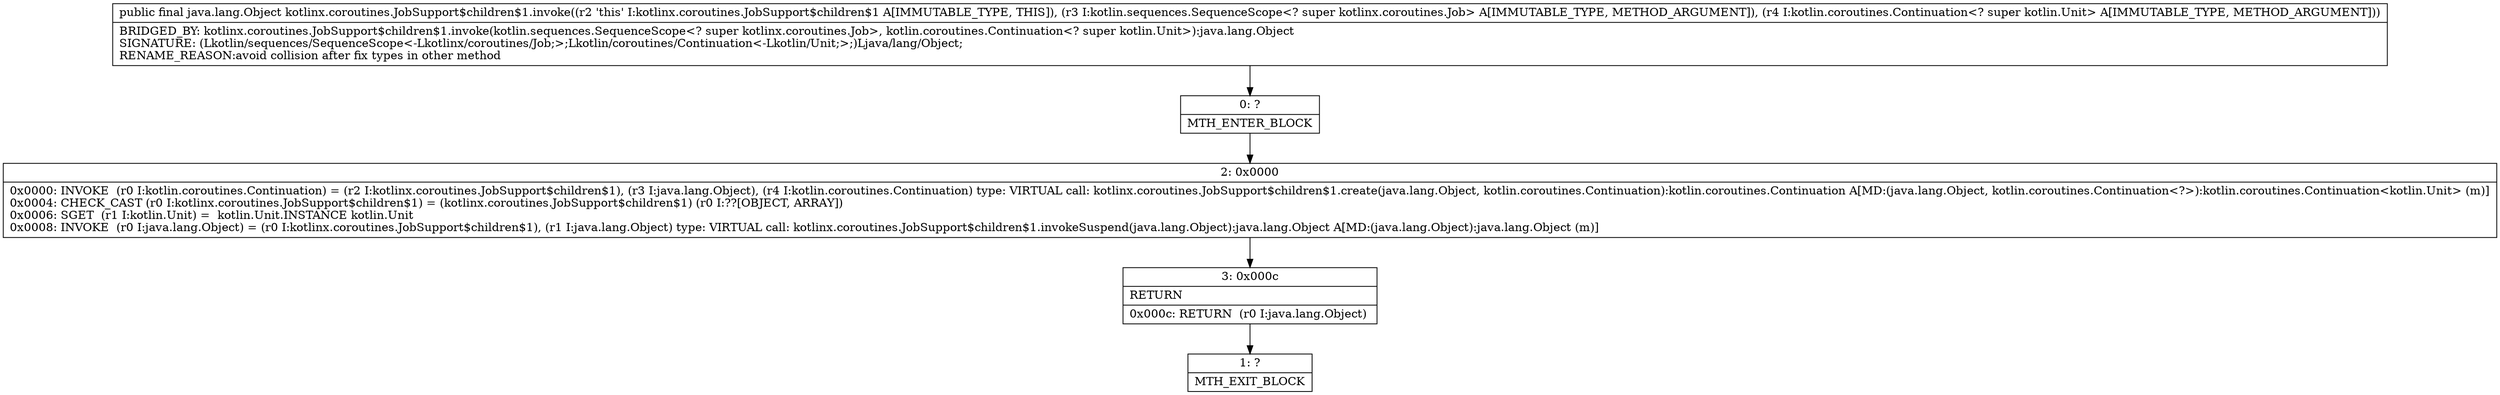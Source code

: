 digraph "CFG forkotlinx.coroutines.JobSupport$children$1.invoke(Lkotlin\/sequences\/SequenceScope;Lkotlin\/coroutines\/Continuation;)Ljava\/lang\/Object;" {
Node_0 [shape=record,label="{0\:\ ?|MTH_ENTER_BLOCK\l}"];
Node_2 [shape=record,label="{2\:\ 0x0000|0x0000: INVOKE  (r0 I:kotlin.coroutines.Continuation) = (r2 I:kotlinx.coroutines.JobSupport$children$1), (r3 I:java.lang.Object), (r4 I:kotlin.coroutines.Continuation) type: VIRTUAL call: kotlinx.coroutines.JobSupport$children$1.create(java.lang.Object, kotlin.coroutines.Continuation):kotlin.coroutines.Continuation A[MD:(java.lang.Object, kotlin.coroutines.Continuation\<?\>):kotlin.coroutines.Continuation\<kotlin.Unit\> (m)]\l0x0004: CHECK_CAST (r0 I:kotlinx.coroutines.JobSupport$children$1) = (kotlinx.coroutines.JobSupport$children$1) (r0 I:??[OBJECT, ARRAY]) \l0x0006: SGET  (r1 I:kotlin.Unit) =  kotlin.Unit.INSTANCE kotlin.Unit \l0x0008: INVOKE  (r0 I:java.lang.Object) = (r0 I:kotlinx.coroutines.JobSupport$children$1), (r1 I:java.lang.Object) type: VIRTUAL call: kotlinx.coroutines.JobSupport$children$1.invokeSuspend(java.lang.Object):java.lang.Object A[MD:(java.lang.Object):java.lang.Object (m)]\l}"];
Node_3 [shape=record,label="{3\:\ 0x000c|RETURN\l|0x000c: RETURN  (r0 I:java.lang.Object) \l}"];
Node_1 [shape=record,label="{1\:\ ?|MTH_EXIT_BLOCK\l}"];
MethodNode[shape=record,label="{public final java.lang.Object kotlinx.coroutines.JobSupport$children$1.invoke((r2 'this' I:kotlinx.coroutines.JobSupport$children$1 A[IMMUTABLE_TYPE, THIS]), (r3 I:kotlin.sequences.SequenceScope\<? super kotlinx.coroutines.Job\> A[IMMUTABLE_TYPE, METHOD_ARGUMENT]), (r4 I:kotlin.coroutines.Continuation\<? super kotlin.Unit\> A[IMMUTABLE_TYPE, METHOD_ARGUMENT]))  | BRIDGED_BY: kotlinx.coroutines.JobSupport$children$1.invoke(kotlin.sequences.SequenceScope\<? super kotlinx.coroutines.Job\>, kotlin.coroutines.Continuation\<? super kotlin.Unit\>):java.lang.Object\lSIGNATURE: (Lkotlin\/sequences\/SequenceScope\<\-Lkotlinx\/coroutines\/Job;\>;Lkotlin\/coroutines\/Continuation\<\-Lkotlin\/Unit;\>;)Ljava\/lang\/Object;\lRENAME_REASON:avoid collision after fix types in other method\l}"];
MethodNode -> Node_0;Node_0 -> Node_2;
Node_2 -> Node_3;
Node_3 -> Node_1;
}

